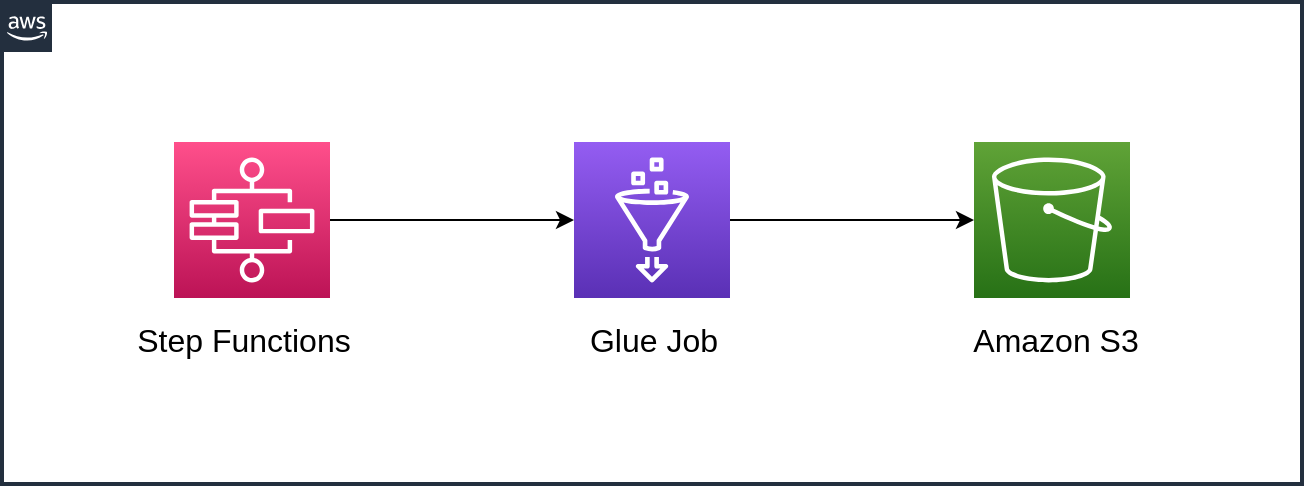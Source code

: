 <mxfile version="15.8.4" type="device"><diagram id="-97hI_OwVmaD8XJzQ8U4" name="Page-1"><mxGraphModel dx="184" dy="132" grid="1" gridSize="10" guides="1" tooltips="1" connect="1" arrows="1" fold="1" page="1" pageScale="1" pageWidth="850" pageHeight="1100" math="0" shadow="0"><root><mxCell id="0"/><mxCell id="1" parent="0"/><mxCell id="yO1OiITj_jWYUS8Tid7J-5" value="" style="points=[[0,0],[0.25,0],[0.5,0],[0.75,0],[1,0],[1,0.25],[1,0.5],[1,0.75],[1,1],[0.75,1],[0.5,1],[0.25,1],[0,1],[0,0.75],[0,0.5],[0,0.25]];outlineConnect=0;gradientColor=none;html=1;whiteSpace=wrap;fontSize=12;fontStyle=0;shape=mxgraph.aws4.group;grIcon=mxgraph.aws4.group_aws_cloud_alt;strokeColor=#232F3E;fillColor=none;verticalAlign=top;align=left;spacingLeft=30;fontColor=#232F3E;dashed=0;strokeWidth=2;" parent="1" vertex="1"><mxGeometry x="24" y="120" width="650" height="241" as="geometry"/></mxCell><mxCell id="yO1OiITj_jWYUS8Tid7J-11" style="edgeStyle=orthogonalEdgeStyle;rounded=0;orthogonalLoop=1;jettySize=auto;html=1;entryX=0;entryY=0.5;entryDx=0;entryDy=0;entryPerimeter=0;" parent="1" source="yO1OiITj_jWYUS8Tid7J-1" target="yO1OiITj_jWYUS8Tid7J-10" edge="1"><mxGeometry relative="1" as="geometry"/></mxCell><mxCell id="yO1OiITj_jWYUS8Tid7J-1" value="" style="sketch=0;points=[[0,0,0],[0.25,0,0],[0.5,0,0],[0.75,0,0],[1,0,0],[0,1,0],[0.25,1,0],[0.5,1,0],[0.75,1,0],[1,1,0],[0,0.25,0],[0,0.5,0],[0,0.75,0],[1,0.25,0],[1,0.5,0],[1,0.75,0]];outlineConnect=0;fontColor=#232F3E;gradientColor=#945DF2;gradientDirection=north;fillColor=#5A30B5;strokeColor=#ffffff;dashed=0;verticalLabelPosition=bottom;verticalAlign=top;align=center;html=1;fontSize=12;fontStyle=0;aspect=fixed;shape=mxgraph.aws4.resourceIcon;resIcon=mxgraph.aws4.glue;" parent="1" vertex="1"><mxGeometry x="310" y="190" width="78" height="78" as="geometry"/></mxCell><mxCell id="yO1OiITj_jWYUS8Tid7J-7" style="edgeStyle=orthogonalEdgeStyle;rounded=0;orthogonalLoop=1;jettySize=auto;html=1;" parent="1" source="yO1OiITj_jWYUS8Tid7J-2" target="yO1OiITj_jWYUS8Tid7J-1" edge="1"><mxGeometry relative="1" as="geometry"/></mxCell><mxCell id="yO1OiITj_jWYUS8Tid7J-2" value="" style="sketch=0;points=[[0,0,0],[0.25,0,0],[0.5,0,0],[0.75,0,0],[1,0,0],[0,1,0],[0.25,1,0],[0.5,1,0],[0.75,1,0],[1,1,0],[0,0.25,0],[0,0.5,0],[0,0.75,0],[1,0.25,0],[1,0.5,0],[1,0.75,0]];outlineConnect=0;fontColor=#232F3E;gradientColor=#FF4F8B;gradientDirection=north;fillColor=#BC1356;strokeColor=#ffffff;dashed=0;verticalLabelPosition=bottom;verticalAlign=top;align=center;html=1;fontSize=12;fontStyle=0;aspect=fixed;shape=mxgraph.aws4.resourceIcon;resIcon=mxgraph.aws4.step_functions;" parent="1" vertex="1"><mxGeometry x="110" y="190" width="78" height="78" as="geometry"/></mxCell><mxCell id="yO1OiITj_jWYUS8Tid7J-8" value="Step Functions" style="text;html=1;strokeColor=none;fillColor=none;align=center;verticalAlign=middle;whiteSpace=wrap;rounded=0;fontSize=16;" parent="1" vertex="1"><mxGeometry x="90" y="268" width="110" height="42" as="geometry"/></mxCell><mxCell id="yO1OiITj_jWYUS8Tid7J-9" value="Glue Job" style="text;html=1;strokeColor=none;fillColor=none;align=center;verticalAlign=middle;whiteSpace=wrap;rounded=0;fontSize=16;" parent="1" vertex="1"><mxGeometry x="310" y="268" width="80" height="42" as="geometry"/></mxCell><mxCell id="yO1OiITj_jWYUS8Tid7J-10" value="" style="sketch=0;points=[[0,0,0],[0.25,0,0],[0.5,0,0],[0.75,0,0],[1,0,0],[0,1,0],[0.25,1,0],[0.5,1,0],[0.75,1,0],[1,1,0],[0,0.25,0],[0,0.5,0],[0,0.75,0],[1,0.25,0],[1,0.5,0],[1,0.75,0]];outlineConnect=0;fontColor=#232F3E;gradientColor=#60A337;gradientDirection=north;fillColor=#277116;strokeColor=#ffffff;dashed=0;verticalLabelPosition=bottom;verticalAlign=top;align=center;html=1;fontSize=12;fontStyle=0;aspect=fixed;shape=mxgraph.aws4.resourceIcon;resIcon=mxgraph.aws4.s3;" parent="1" vertex="1"><mxGeometry x="510" y="190" width="78" height="78" as="geometry"/></mxCell><mxCell id="yO1OiITj_jWYUS8Tid7J-12" value="Amazon S3" style="text;html=1;strokeColor=none;fillColor=none;align=center;verticalAlign=middle;whiteSpace=wrap;rounded=0;fontSize=16;" parent="1" vertex="1"><mxGeometry x="500" y="268" width="102" height="42" as="geometry"/></mxCell><mxCell id="nKRS4eJLog-i98GPUhzh-1" value="" style="shape=image;verticalLabelPosition=bottom;labelBackgroundColor=#ffffff;verticalAlign=top;aspect=fixed;imageAspect=0;image=https://customcodefactory.com/wp-content/uploads/2019/12/aws-app-icon.jpg;" vertex="1" parent="1"><mxGeometry x="24" y="120" width="30" height="30" as="geometry"/></mxCell></root></mxGraphModel></diagram></mxfile>